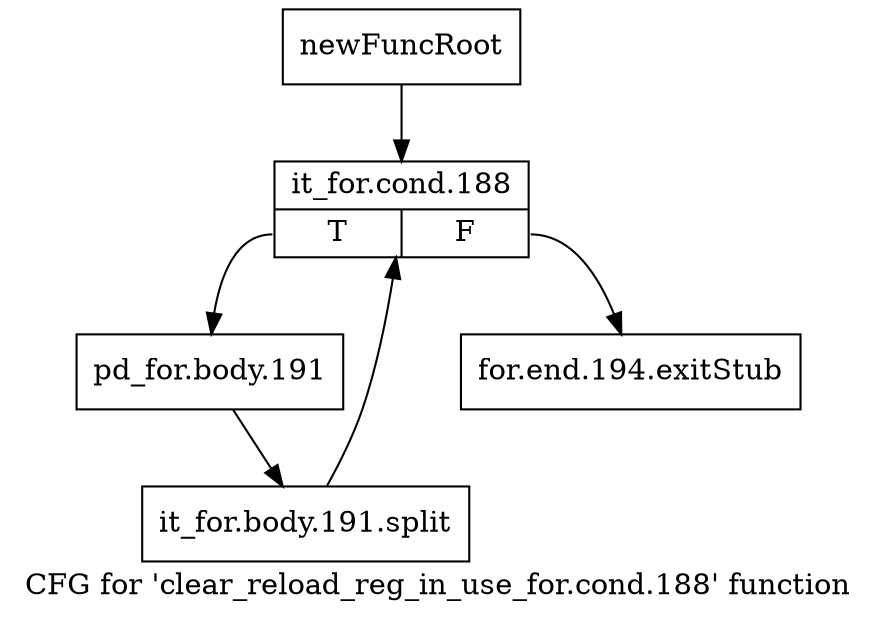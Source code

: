 digraph "CFG for 'clear_reload_reg_in_use_for.cond.188' function" {
	label="CFG for 'clear_reload_reg_in_use_for.cond.188' function";

	Node0xbe27460 [shape=record,label="{newFuncRoot}"];
	Node0xbe27460 -> Node0xbe27500;
	Node0xbe274b0 [shape=record,label="{for.end.194.exitStub}"];
	Node0xbe27500 [shape=record,label="{it_for.cond.188|{<s0>T|<s1>F}}"];
	Node0xbe27500:s0 -> Node0xbe27550;
	Node0xbe27500:s1 -> Node0xbe274b0;
	Node0xbe27550 [shape=record,label="{pd_for.body.191}"];
	Node0xbe27550 -> Node0xbca9460;
	Node0xbca9460 [shape=record,label="{it_for.body.191.split}"];
	Node0xbca9460 -> Node0xbe27500;
}
